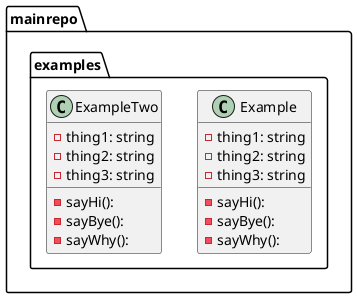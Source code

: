 @startuml
package ...mainrepo.examples{
class Example {
-thing1: string
-thing2: string
-thing3: string
-sayHi(): 
-sayBye(): 
-sayWhy(): 
}
}
package ...mainrepo.examples{
class ExampleTwo {
-thing1: string
-thing2: string
-thing3: string
-sayHi(): 
-sayBye(): 
-sayWhy(): 
}
}

@enduml